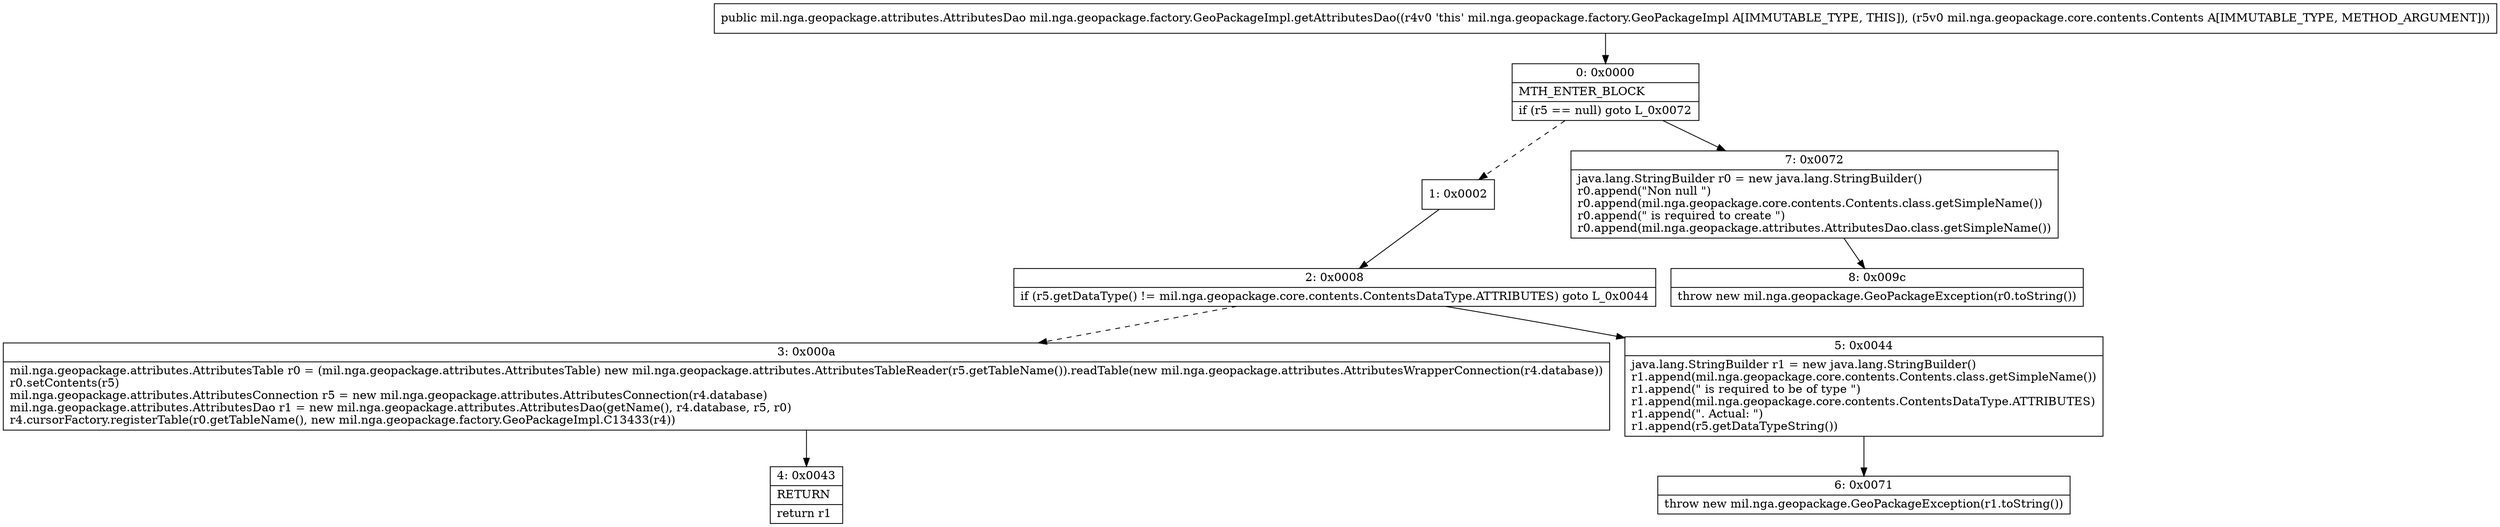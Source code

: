 digraph "CFG formil.nga.geopackage.factory.GeoPackageImpl.getAttributesDao(Lmil\/nga\/geopackage\/core\/contents\/Contents;)Lmil\/nga\/geopackage\/attributes\/AttributesDao;" {
Node_0 [shape=record,label="{0\:\ 0x0000|MTH_ENTER_BLOCK\l|if (r5 == null) goto L_0x0072\l}"];
Node_1 [shape=record,label="{1\:\ 0x0002}"];
Node_2 [shape=record,label="{2\:\ 0x0008|if (r5.getDataType() != mil.nga.geopackage.core.contents.ContentsDataType.ATTRIBUTES) goto L_0x0044\l}"];
Node_3 [shape=record,label="{3\:\ 0x000a|mil.nga.geopackage.attributes.AttributesTable r0 = (mil.nga.geopackage.attributes.AttributesTable) new mil.nga.geopackage.attributes.AttributesTableReader(r5.getTableName()).readTable(new mil.nga.geopackage.attributes.AttributesWrapperConnection(r4.database))\lr0.setContents(r5)\lmil.nga.geopackage.attributes.AttributesConnection r5 = new mil.nga.geopackage.attributes.AttributesConnection(r4.database)\lmil.nga.geopackage.attributes.AttributesDao r1 = new mil.nga.geopackage.attributes.AttributesDao(getName(), r4.database, r5, r0)\lr4.cursorFactory.registerTable(r0.getTableName(), new mil.nga.geopackage.factory.GeoPackageImpl.C13433(r4))\l}"];
Node_4 [shape=record,label="{4\:\ 0x0043|RETURN\l|return r1\l}"];
Node_5 [shape=record,label="{5\:\ 0x0044|java.lang.StringBuilder r1 = new java.lang.StringBuilder()\lr1.append(mil.nga.geopackage.core.contents.Contents.class.getSimpleName())\lr1.append(\" is required to be of type \")\lr1.append(mil.nga.geopackage.core.contents.ContentsDataType.ATTRIBUTES)\lr1.append(\". Actual: \")\lr1.append(r5.getDataTypeString())\l}"];
Node_6 [shape=record,label="{6\:\ 0x0071|throw new mil.nga.geopackage.GeoPackageException(r1.toString())\l}"];
Node_7 [shape=record,label="{7\:\ 0x0072|java.lang.StringBuilder r0 = new java.lang.StringBuilder()\lr0.append(\"Non null \")\lr0.append(mil.nga.geopackage.core.contents.Contents.class.getSimpleName())\lr0.append(\" is required to create \")\lr0.append(mil.nga.geopackage.attributes.AttributesDao.class.getSimpleName())\l}"];
Node_8 [shape=record,label="{8\:\ 0x009c|throw new mil.nga.geopackage.GeoPackageException(r0.toString())\l}"];
MethodNode[shape=record,label="{public mil.nga.geopackage.attributes.AttributesDao mil.nga.geopackage.factory.GeoPackageImpl.getAttributesDao((r4v0 'this' mil.nga.geopackage.factory.GeoPackageImpl A[IMMUTABLE_TYPE, THIS]), (r5v0 mil.nga.geopackage.core.contents.Contents A[IMMUTABLE_TYPE, METHOD_ARGUMENT])) }"];
MethodNode -> Node_0;
Node_0 -> Node_1[style=dashed];
Node_0 -> Node_7;
Node_1 -> Node_2;
Node_2 -> Node_3[style=dashed];
Node_2 -> Node_5;
Node_3 -> Node_4;
Node_5 -> Node_6;
Node_7 -> Node_8;
}


